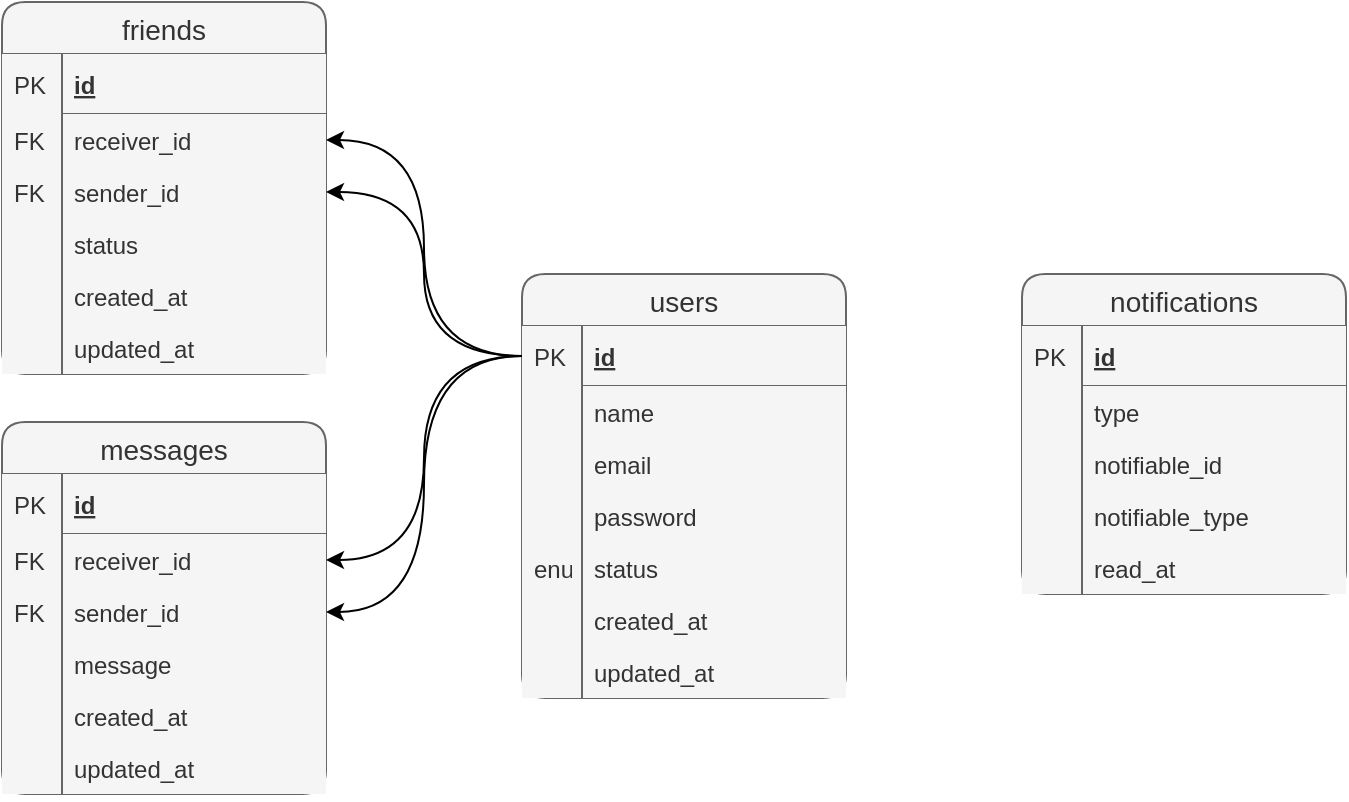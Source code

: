 <mxfile pages="3">
    <diagram id="tAm-Q1vrKD3kaD52ELMw" name="structure">
        <mxGraphModel dx="-844" dy="1458" grid="1" gridSize="10" guides="1" tooltips="1" connect="1" arrows="1" fold="1" page="1" pageScale="1" pageWidth="850" pageHeight="1100" math="0" shadow="0">
            <root>
                <mxCell id="zu2tDFOteG_yooguGcxT-0"/>
                <mxCell id="zu2tDFOteG_yooguGcxT-1" parent="zu2tDFOteG_yooguGcxT-0"/>
                <mxCell id="zu2tDFOteG_yooguGcxT-224" style="edgeStyle=orthogonalEdgeStyle;orthogonalLoop=1;jettySize=auto;html=1;entryX=1;entryY=0.5;entryDx=0;entryDy=0;curved=1;" parent="zu2tDFOteG_yooguGcxT-1" edge="1">
                    <mxGeometry relative="1" as="geometry">
                        <mxPoint x="1100" y="-211" as="targetPoint"/>
                    </mxGeometry>
                </mxCell>
                <mxCell id="zu2tDFOteG_yooguGcxT-143" value="users" style="swimlane;fontStyle=0;childLayout=stackLayout;horizontal=1;startSize=26;fillColor=#f5f5f5;horizontalStack=0;resizeParent=1;resizeParentMax=0;resizeLast=0;collapsible=1;marginBottom=0;swimlaneFillColor=#ffffff;align=center;fontSize=14;strokeColor=#666666;fontColor=#333333;rounded=1;" parent="zu2tDFOteG_yooguGcxT-1" vertex="1">
                    <mxGeometry x="2030" y="-934" width="162" height="212" as="geometry"/>
                </mxCell>
                <mxCell id="zu2tDFOteG_yooguGcxT-144" value="id" style="shape=partialRectangle;top=0;left=0;right=0;bottom=1;align=left;verticalAlign=middle;fillColor=#f5f5f5;spacingLeft=34;spacingRight=4;overflow=hidden;rotatable=0;points=[[0,0.5],[1,0.5]];portConstraint=eastwest;dropTarget=0;fontStyle=5;fontSize=12;fontColor=#333333;strokeColor=#666666;rounded=1;" parent="zu2tDFOteG_yooguGcxT-143" vertex="1">
                    <mxGeometry y="26" width="162" height="30" as="geometry"/>
                </mxCell>
                <mxCell id="zu2tDFOteG_yooguGcxT-145" value="PK" style="shape=partialRectangle;top=0;left=0;bottom=0;fillColor=#f5f5f5;align=left;verticalAlign=middle;spacingLeft=4;spacingRight=4;overflow=hidden;rotatable=0;points=[];portConstraint=eastwest;part=1;fontSize=12;fontColor=#333333;strokeColor=#666666;rounded=1;" parent="zu2tDFOteG_yooguGcxT-144" vertex="1" connectable="0">
                    <mxGeometry width="30" height="30" as="geometry"/>
                </mxCell>
                <mxCell id="zu2tDFOteG_yooguGcxT-146" value="name" style="shape=partialRectangle;top=0;left=0;right=0;bottom=0;align=left;verticalAlign=top;fillColor=#f5f5f5;spacingLeft=34;spacingRight=4;overflow=hidden;rotatable=0;points=[[0,0.5],[1,0.5]];portConstraint=eastwest;dropTarget=0;fontSize=12;fontColor=#333333;strokeColor=#666666;rounded=1;" parent="zu2tDFOteG_yooguGcxT-143" vertex="1">
                    <mxGeometry y="56" width="162" height="26" as="geometry"/>
                </mxCell>
                <mxCell id="zu2tDFOteG_yooguGcxT-147" value="" style="shape=partialRectangle;top=0;left=0;bottom=0;fillColor=#f5f5f5;align=left;verticalAlign=top;spacingLeft=4;spacingRight=4;overflow=hidden;rotatable=0;points=[];portConstraint=eastwest;part=1;fontSize=12;fontColor=#333333;strokeColor=#666666;rounded=1;" parent="zu2tDFOteG_yooguGcxT-146" vertex="1" connectable="0">
                    <mxGeometry width="30" height="26" as="geometry"/>
                </mxCell>
                <mxCell id="zu2tDFOteG_yooguGcxT-390" value="email" style="shape=partialRectangle;top=0;left=0;right=0;bottom=0;align=left;verticalAlign=top;fillColor=#f5f5f5;spacingLeft=34;spacingRight=4;overflow=hidden;rotatable=0;points=[[0,0.5],[1,0.5]];portConstraint=eastwest;dropTarget=0;fontSize=12;fontColor=#333333;strokeColor=#666666;rounded=1;" parent="zu2tDFOteG_yooguGcxT-143" vertex="1">
                    <mxGeometry y="82" width="162" height="26" as="geometry"/>
                </mxCell>
                <mxCell id="zu2tDFOteG_yooguGcxT-391" value="" style="shape=partialRectangle;top=0;left=0;bottom=0;fillColor=#f5f5f5;align=left;verticalAlign=top;spacingLeft=4;spacingRight=4;overflow=hidden;rotatable=0;points=[];portConstraint=eastwest;part=1;fontSize=12;fontColor=#333333;strokeColor=#666666;rounded=1;" parent="zu2tDFOteG_yooguGcxT-390" vertex="1" connectable="0">
                    <mxGeometry width="30" height="26" as="geometry"/>
                </mxCell>
                <mxCell id="zu2tDFOteG_yooguGcxT-149" value="password" style="shape=partialRectangle;top=0;left=0;right=0;bottom=0;align=left;verticalAlign=top;fillColor=#f5f5f5;spacingLeft=34;spacingRight=4;overflow=hidden;rotatable=0;points=[[0,0.5],[1,0.5]];portConstraint=eastwest;dropTarget=0;fontSize=12;fontColor=#333333;strokeColor=#666666;rounded=1;" parent="zu2tDFOteG_yooguGcxT-143" vertex="1">
                    <mxGeometry y="108" width="162" height="26" as="geometry"/>
                </mxCell>
                <mxCell id="zu2tDFOteG_yooguGcxT-150" value="" style="shape=partialRectangle;top=0;left=0;bottom=0;fillColor=#f5f5f5;align=left;verticalAlign=top;spacingLeft=4;spacingRight=4;overflow=hidden;rotatable=0;points=[];portConstraint=eastwest;part=1;fontSize=12;fontColor=#333333;strokeColor=#666666;rounded=1;" parent="zu2tDFOteG_yooguGcxT-149" vertex="1" connectable="0">
                    <mxGeometry width="30" height="26" as="geometry"/>
                </mxCell>
                <mxCell id="zu2tDFOteG_yooguGcxT-157" value="status" style="shape=partialRectangle;top=0;left=0;right=0;bottom=0;align=left;verticalAlign=top;fillColor=#f5f5f5;spacingLeft=34;spacingRight=4;overflow=hidden;rotatable=0;points=[[0,0.5],[1,0.5]];portConstraint=eastwest;dropTarget=0;fontSize=12;fontColor=#333333;strokeColor=#666666;rounded=1;" parent="zu2tDFOteG_yooguGcxT-143" vertex="1">
                    <mxGeometry y="134" width="162" height="26" as="geometry"/>
                </mxCell>
                <mxCell id="zu2tDFOteG_yooguGcxT-158" value="enum" style="shape=partialRectangle;top=0;left=0;bottom=0;fillColor=#f5f5f5;align=left;verticalAlign=top;spacingLeft=4;spacingRight=4;overflow=hidden;rotatable=0;points=[];portConstraint=eastwest;part=1;fontSize=12;fontColor=#333333;strokeColor=#666666;rounded=1;" parent="zu2tDFOteG_yooguGcxT-157" vertex="1" connectable="0">
                    <mxGeometry width="30" height="26" as="geometry"/>
                </mxCell>
                <mxCell id="zu2tDFOteG_yooguGcxT-159" value="created_at" style="shape=partialRectangle;top=0;left=0;right=0;bottom=0;align=left;verticalAlign=top;fillColor=#f5f5f5;spacingLeft=34;spacingRight=4;overflow=hidden;rotatable=0;points=[[0,0.5],[1,0.5]];portConstraint=eastwest;dropTarget=0;fontSize=12;fontColor=#333333;strokeColor=#666666;rounded=1;" parent="zu2tDFOteG_yooguGcxT-143" vertex="1">
                    <mxGeometry y="160" width="162" height="26" as="geometry"/>
                </mxCell>
                <mxCell id="zu2tDFOteG_yooguGcxT-160" value="" style="shape=partialRectangle;top=0;left=0;bottom=0;fillColor=#f5f5f5;align=left;verticalAlign=top;spacingLeft=4;spacingRight=4;overflow=hidden;rotatable=0;points=[];portConstraint=eastwest;part=1;fontSize=12;fontColor=#333333;strokeColor=#666666;rounded=1;" parent="zu2tDFOteG_yooguGcxT-159" vertex="1" connectable="0">
                    <mxGeometry width="30" height="26" as="geometry"/>
                </mxCell>
                <mxCell id="zu2tDFOteG_yooguGcxT-161" value="updated_at" style="shape=partialRectangle;top=0;left=0;right=0;bottom=0;align=left;verticalAlign=top;fillColor=#f5f5f5;spacingLeft=34;spacingRight=4;overflow=hidden;rotatable=0;points=[[0,0.5],[1,0.5]];portConstraint=eastwest;dropTarget=0;fontSize=12;fontColor=#333333;strokeColor=#666666;rounded=1;" parent="zu2tDFOteG_yooguGcxT-143" vertex="1">
                    <mxGeometry y="186" width="162" height="26" as="geometry"/>
                </mxCell>
                <mxCell id="zu2tDFOteG_yooguGcxT-162" value="" style="shape=partialRectangle;top=0;left=0;bottom=0;fillColor=#f5f5f5;align=left;verticalAlign=top;spacingLeft=4;spacingRight=4;overflow=hidden;rotatable=0;points=[];portConstraint=eastwest;part=1;fontSize=12;fontColor=#333333;strokeColor=#666666;rounded=1;" parent="zu2tDFOteG_yooguGcxT-161" vertex="1" connectable="0">
                    <mxGeometry width="30" height="26" as="geometry"/>
                </mxCell>
                <mxCell id="zu2tDFOteG_yooguGcxT-387" style="edgeStyle=orthogonalEdgeStyle;orthogonalLoop=1;jettySize=auto;html=1;exitX=1;exitY=0.5;exitDx=0;exitDy=0;fillColor=#f5f5f5;strokeColor=#666666;curved=1;" parent="zu2tDFOteG_yooguGcxT-1" edge="1">
                    <mxGeometry relative="1" as="geometry">
                        <mxPoint x="1009.0" y="-202" as="targetPoint"/>
                    </mxGeometry>
                </mxCell>
                <mxCell id="zu2tDFOteG_yooguGcxT-388" style="edgeStyle=orthogonalEdgeStyle;orthogonalLoop=1;jettySize=auto;html=1;fillColor=#f5f5f5;strokeColor=#666666;curved=1;" parent="zu2tDFOteG_yooguGcxT-1" edge="1">
                    <mxGeometry relative="1" as="geometry">
                        <mxPoint x="1009.0" y="-228" as="targetPoint"/>
                    </mxGeometry>
                </mxCell>
                <mxCell id="zu2tDFOteG_yooguGcxT-389" style="edgeStyle=orthogonalEdgeStyle;orthogonalLoop=1;jettySize=auto;html=1;fillColor=#f5f5f5;strokeColor=#666666;curved=1;" parent="zu2tDFOteG_yooguGcxT-1" edge="1">
                    <mxGeometry relative="1" as="geometry">
                        <mxPoint x="1009.0" y="-322" as="targetPoint"/>
                    </mxGeometry>
                </mxCell>
                <mxCell id="2okqT7mB05Z5zsRSW3fy-192" style="edgeStyle=orthogonalEdgeStyle;orthogonalLoop=1;jettySize=auto;html=1;shadow=1;curved=1;" parent="zu2tDFOteG_yooguGcxT-1" edge="1">
                    <mxGeometry relative="1" as="geometry">
                        <mxPoint x="340" y="-1059" as="sourcePoint"/>
                    </mxGeometry>
                </mxCell>
                <mxCell id="2okqT7mB05Z5zsRSW3fy-193" style="edgeStyle=orthogonalEdgeStyle;orthogonalLoop=1;jettySize=auto;html=1;entryX=0;entryY=0.5;entryDx=0;entryDy=0;shadow=1;curved=1;" parent="zu2tDFOteG_yooguGcxT-1" edge="1">
                    <mxGeometry relative="1" as="geometry">
                        <mxPoint x="340" y="-1059" as="sourcePoint"/>
                    </mxGeometry>
                </mxCell>
                <mxCell id="2okqT7mB05Z5zsRSW3fy-194" style="edgeStyle=orthogonalEdgeStyle;orthogonalLoop=1;jettySize=auto;html=1;shadow=1;curved=1;" parent="zu2tDFOteG_yooguGcxT-1" edge="1">
                    <mxGeometry relative="1" as="geometry">
                        <mxPoint x="340" y="-925" as="sourcePoint"/>
                    </mxGeometry>
                </mxCell>
                <mxCell id="2okqT7mB05Z5zsRSW3fy-289" style="edgeStyle=orthogonalEdgeStyle;orthogonalLoop=1;jettySize=auto;html=1;shadow=1;curved=1;" parent="zu2tDFOteG_yooguGcxT-1" edge="1">
                    <mxGeometry relative="1" as="geometry">
                        <mxPoint x="1490" y="-175" as="sourcePoint"/>
                    </mxGeometry>
                </mxCell>
                <mxCell id="2okqT7mB05Z5zsRSW3fy-290" style="edgeStyle=orthogonalEdgeStyle;orthogonalLoop=1;jettySize=auto;html=1;shadow=1;curved=1;" parent="zu2tDFOteG_yooguGcxT-1" edge="1">
                    <mxGeometry relative="1" as="geometry">
                        <mxPoint x="1700" y="-147" as="targetPoint"/>
                    </mxGeometry>
                </mxCell>
                <mxCell id="Qn4cnvaLyCnqKfBc_oDm-268" style="edgeStyle=orthogonalEdgeStyle;orthogonalLoop=1;jettySize=auto;html=1;entryX=1;entryY=0.5;entryDx=0;entryDy=0;fillColor=#e51400;strokeColor=#B20000;curved=1;" parent="zu2tDFOteG_yooguGcxT-1" edge="1">
                    <mxGeometry relative="1" as="geometry">
                        <mxPoint x="2088" y="-517" as="sourcePoint"/>
                    </mxGeometry>
                </mxCell>
                <mxCell id="Qn4cnvaLyCnqKfBc_oDm-314" style="edgeStyle=orthogonalEdgeStyle;orthogonalLoop=1;jettySize=auto;html=1;entryX=0;entryY=0.5;entryDx=0;entryDy=0;curved=1;" parent="zu2tDFOteG_yooguGcxT-1" edge="1">
                    <mxGeometry relative="1" as="geometry">
                        <mxPoint x="2088" y="-333" as="targetPoint"/>
                    </mxGeometry>
                </mxCell>
                <mxCell id="0" value="messages" style="swimlane;fontStyle=0;childLayout=stackLayout;horizontal=1;startSize=26;fillColor=#f5f5f5;horizontalStack=0;resizeParent=1;resizeParentMax=0;resizeLast=0;collapsible=1;marginBottom=0;swimlaneFillColor=#ffffff;align=center;fontSize=14;fontColor=#333333;strokeColor=#666666;rounded=1;" parent="zu2tDFOteG_yooguGcxT-1" vertex="1">
                    <mxGeometry x="1770" y="-860" width="162" height="186" as="geometry"/>
                </mxCell>
                <mxCell id="5" value="id" style="shape=partialRectangle;top=0;left=0;right=0;bottom=1;align=left;verticalAlign=middle;fillColor=#f5f5f5;spacingLeft=34;spacingRight=4;overflow=hidden;rotatable=0;points=[[0,0.5],[1,0.5]];portConstraint=eastwest;dropTarget=0;fontStyle=5;fontSize=12;fontColor=#333333;strokeColor=#666666;rounded=1;" parent="0" vertex="1">
                    <mxGeometry y="26" width="162" height="30" as="geometry"/>
                </mxCell>
                <mxCell id="6" value="PK" style="shape=partialRectangle;top=0;left=0;bottom=0;fillColor=#f5f5f5;align=left;verticalAlign=middle;spacingLeft=4;spacingRight=4;overflow=hidden;rotatable=0;points=[];portConstraint=eastwest;part=1;fontSize=12;fontColor=#333333;strokeColor=#666666;rounded=1;" parent="5" vertex="1" connectable="0">
                    <mxGeometry width="30" height="30" as="geometry"/>
                </mxCell>
                <mxCell id="196" value="receiver_id" style="shape=partialRectangle;top=0;left=0;right=0;bottom=0;align=left;verticalAlign=top;fillColor=#f5f5f5;spacingLeft=34;spacingRight=4;overflow=hidden;rotatable=0;points=[[0,0.5],[1,0.5]];portConstraint=eastwest;dropTarget=0;fontSize=12;fontColor=#333333;strokeColor=#666666;rounded=1;" parent="0" vertex="1">
                    <mxGeometry y="56" width="162" height="26" as="geometry"/>
                </mxCell>
                <mxCell id="197" value="FK" style="shape=partialRectangle;top=0;left=0;bottom=0;fillColor=#f5f5f5;align=left;verticalAlign=top;spacingLeft=4;spacingRight=4;overflow=hidden;rotatable=0;points=[];portConstraint=eastwest;part=1;fontSize=12;fontColor=#333333;strokeColor=#666666;rounded=1;" parent="196" vertex="1" connectable="0">
                    <mxGeometry width="30" height="26" as="geometry"/>
                </mxCell>
                <mxCell id="15" value="sender_id" style="shape=partialRectangle;top=0;left=0;right=0;bottom=0;align=left;verticalAlign=top;fillColor=#f5f5f5;spacingLeft=34;spacingRight=4;overflow=hidden;rotatable=0;points=[[0,0.5],[1,0.5]];portConstraint=eastwest;dropTarget=0;fontSize=12;fontColor=#333333;strokeColor=#666666;rounded=1;" parent="0" vertex="1">
                    <mxGeometry y="82" width="162" height="26" as="geometry"/>
                </mxCell>
                <mxCell id="16" value="FK" style="shape=partialRectangle;top=0;left=0;bottom=0;fillColor=#f5f5f5;align=left;verticalAlign=top;spacingLeft=4;spacingRight=4;overflow=hidden;rotatable=0;points=[];portConstraint=eastwest;part=1;fontSize=12;fontColor=#333333;strokeColor=#666666;rounded=1;" parent="15" vertex="1" connectable="0">
                    <mxGeometry width="30" height="26" as="geometry"/>
                </mxCell>
                <mxCell id="9" value="message" style="shape=partialRectangle;top=0;left=0;right=0;bottom=0;align=left;verticalAlign=top;fillColor=#f5f5f5;spacingLeft=34;spacingRight=4;overflow=hidden;rotatable=0;points=[[0,0.5],[1,0.5]];portConstraint=eastwest;dropTarget=0;fontSize=12;fontColor=#333333;strokeColor=#666666;rounded=1;" parent="0" vertex="1">
                    <mxGeometry y="108" width="162" height="26" as="geometry"/>
                </mxCell>
                <mxCell id="10" value="" style="shape=partialRectangle;top=0;left=0;bottom=0;fillColor=#f5f5f5;align=left;verticalAlign=top;spacingLeft=4;spacingRight=4;overflow=hidden;rotatable=0;points=[];portConstraint=eastwest;part=1;fontSize=12;fontColor=#333333;strokeColor=#666666;rounded=1;" parent="9" vertex="1" connectable="0">
                    <mxGeometry width="30" height="26" as="geometry"/>
                </mxCell>
                <mxCell id="11" value="created_at" style="shape=partialRectangle;top=0;left=0;right=0;bottom=0;align=left;verticalAlign=top;fillColor=#f5f5f5;spacingLeft=34;spacingRight=4;overflow=hidden;rotatable=0;points=[[0,0.5],[1,0.5]];portConstraint=eastwest;dropTarget=0;fontSize=12;fontColor=#333333;strokeColor=#666666;rounded=1;" parent="0" vertex="1">
                    <mxGeometry y="134" width="162" height="26" as="geometry"/>
                </mxCell>
                <mxCell id="12" value="" style="shape=partialRectangle;top=0;left=0;bottom=0;fillColor=#f5f5f5;align=left;verticalAlign=top;spacingLeft=4;spacingRight=4;overflow=hidden;rotatable=0;points=[];portConstraint=eastwest;part=1;fontSize=12;fontColor=#333333;strokeColor=#666666;rounded=1;" parent="11" vertex="1" connectable="0">
                    <mxGeometry width="30" height="26" as="geometry"/>
                </mxCell>
                <mxCell id="13" value="updated_at" style="shape=partialRectangle;top=0;left=0;right=0;bottom=0;align=left;verticalAlign=top;fillColor=#f5f5f5;spacingLeft=34;spacingRight=4;overflow=hidden;rotatable=0;points=[[0,0.5],[1,0.5]];portConstraint=eastwest;dropTarget=0;fontSize=12;fontColor=#333333;strokeColor=#666666;rounded=1;" parent="0" vertex="1">
                    <mxGeometry y="160" width="162" height="26" as="geometry"/>
                </mxCell>
                <mxCell id="14" value="" style="shape=partialRectangle;top=0;left=0;bottom=0;fillColor=#f5f5f5;align=left;verticalAlign=top;spacingLeft=4;spacingRight=4;overflow=hidden;rotatable=0;points=[];portConstraint=eastwest;part=1;fontSize=12;fontColor=#333333;strokeColor=#666666;rounded=1;" parent="13" vertex="1" connectable="0">
                    <mxGeometry width="30" height="26" as="geometry"/>
                </mxCell>
                <mxCell id="199" style="edgeStyle=orthogonalEdgeStyle;curved=1;rounded=0;orthogonalLoop=1;jettySize=auto;html=1;entryX=1;entryY=0.5;entryDx=0;entryDy=0;" parent="zu2tDFOteG_yooguGcxT-1" source="zu2tDFOteG_yooguGcxT-144" target="196" edge="1">
                    <mxGeometry relative="1" as="geometry"/>
                </mxCell>
                <mxCell id="200" style="edgeStyle=orthogonalEdgeStyle;curved=1;rounded=0;orthogonalLoop=1;jettySize=auto;html=1;" parent="zu2tDFOteG_yooguGcxT-1" source="zu2tDFOteG_yooguGcxT-144" target="15" edge="1">
                    <mxGeometry relative="1" as="geometry"/>
                </mxCell>
                <mxCell id="217" value="friends" style="swimlane;fontStyle=0;childLayout=stackLayout;horizontal=1;startSize=26;fillColor=#f5f5f5;horizontalStack=0;resizeParent=1;resizeParentMax=0;resizeLast=0;collapsible=1;marginBottom=0;swimlaneFillColor=#ffffff;align=center;fontSize=14;fontColor=#333333;strokeColor=#666666;rounded=1;" parent="zu2tDFOteG_yooguGcxT-1" vertex="1">
                    <mxGeometry x="1770" y="-1070" width="162" height="186" as="geometry"/>
                </mxCell>
                <mxCell id="218" value="id" style="shape=partialRectangle;top=0;left=0;right=0;bottom=1;align=left;verticalAlign=middle;fillColor=#f5f5f5;spacingLeft=34;spacingRight=4;overflow=hidden;rotatable=0;points=[[0,0.5],[1,0.5]];portConstraint=eastwest;dropTarget=0;fontStyle=5;fontSize=12;fontColor=#333333;strokeColor=#666666;rounded=1;" parent="217" vertex="1">
                    <mxGeometry y="26" width="162" height="30" as="geometry"/>
                </mxCell>
                <mxCell id="219" value="PK" style="shape=partialRectangle;top=0;left=0;bottom=0;fillColor=#f5f5f5;align=left;verticalAlign=middle;spacingLeft=4;spacingRight=4;overflow=hidden;rotatable=0;points=[];portConstraint=eastwest;part=1;fontSize=12;fontColor=#333333;strokeColor=#666666;rounded=1;" parent="218" vertex="1" connectable="0">
                    <mxGeometry width="30" height="30" as="geometry"/>
                </mxCell>
                <mxCell id="224" value="receiver_id" style="shape=partialRectangle;top=0;left=0;right=0;bottom=0;align=left;verticalAlign=top;fillColor=#f5f5f5;spacingLeft=34;spacingRight=4;overflow=hidden;rotatable=0;points=[[0,0.5],[1,0.5]];portConstraint=eastwest;dropTarget=0;fontSize=12;fontColor=#333333;strokeColor=#666666;rounded=1;" parent="217" vertex="1">
                    <mxGeometry y="56" width="162" height="26" as="geometry"/>
                </mxCell>
                <mxCell id="225" value="FK" style="shape=partialRectangle;top=0;left=0;bottom=0;fillColor=#f5f5f5;align=left;verticalAlign=top;spacingLeft=4;spacingRight=4;overflow=hidden;rotatable=0;points=[];portConstraint=eastwest;part=1;fontSize=12;fontColor=#333333;strokeColor=#666666;rounded=1;" parent="224" vertex="1" connectable="0">
                    <mxGeometry width="30" height="26" as="geometry"/>
                </mxCell>
                <mxCell id="222" value="sender_id" style="shape=partialRectangle;top=0;left=0;right=0;bottom=0;align=left;verticalAlign=top;fillColor=#f5f5f5;spacingLeft=34;spacingRight=4;overflow=hidden;rotatable=0;points=[[0,0.5],[1,0.5]];portConstraint=eastwest;dropTarget=0;fontSize=12;fontColor=#333333;strokeColor=#666666;rounded=1;" parent="217" vertex="1">
                    <mxGeometry y="82" width="162" height="26" as="geometry"/>
                </mxCell>
                <mxCell id="223" value="FK" style="shape=partialRectangle;top=0;left=0;bottom=0;fillColor=#f5f5f5;align=left;verticalAlign=top;spacingLeft=4;spacingRight=4;overflow=hidden;rotatable=0;points=[];portConstraint=eastwest;part=1;fontSize=12;fontColor=#333333;strokeColor=#666666;rounded=1;" parent="222" vertex="1" connectable="0">
                    <mxGeometry width="30" height="26" as="geometry"/>
                </mxCell>
                <mxCell id="226" value="status" style="shape=partialRectangle;top=0;left=0;right=0;bottom=0;align=left;verticalAlign=top;fillColor=#f5f5f5;spacingLeft=34;spacingRight=4;overflow=hidden;rotatable=0;points=[[0,0.5],[1,0.5]];portConstraint=eastwest;dropTarget=0;fontSize=12;fontColor=#333333;strokeColor=#666666;rounded=1;" parent="217" vertex="1">
                    <mxGeometry y="108" width="162" height="26" as="geometry"/>
                </mxCell>
                <mxCell id="227" value="" style="shape=partialRectangle;top=0;left=0;bottom=0;fillColor=#f5f5f5;align=left;verticalAlign=top;spacingLeft=4;spacingRight=4;overflow=hidden;rotatable=0;points=[];portConstraint=eastwest;part=1;fontSize=12;fontColor=#333333;strokeColor=#666666;rounded=1;" parent="226" vertex="1" connectable="0">
                    <mxGeometry width="30" height="26" as="geometry"/>
                </mxCell>
                <mxCell id="228" value="created_at" style="shape=partialRectangle;top=0;left=0;right=0;bottom=0;align=left;verticalAlign=top;fillColor=#f5f5f5;spacingLeft=34;spacingRight=4;overflow=hidden;rotatable=0;points=[[0,0.5],[1,0.5]];portConstraint=eastwest;dropTarget=0;fontSize=12;fontColor=#333333;strokeColor=#666666;rounded=1;" parent="217" vertex="1">
                    <mxGeometry y="134" width="162" height="26" as="geometry"/>
                </mxCell>
                <mxCell id="229" value="" style="shape=partialRectangle;top=0;left=0;bottom=0;fillColor=#f5f5f5;align=left;verticalAlign=top;spacingLeft=4;spacingRight=4;overflow=hidden;rotatable=0;points=[];portConstraint=eastwest;part=1;fontSize=12;fontColor=#333333;strokeColor=#666666;rounded=1;" parent="228" vertex="1" connectable="0">
                    <mxGeometry width="30" height="26" as="geometry"/>
                </mxCell>
                <mxCell id="230" value="updated_at" style="shape=partialRectangle;top=0;left=0;right=0;bottom=0;align=left;verticalAlign=top;fillColor=#f5f5f5;spacingLeft=34;spacingRight=4;overflow=hidden;rotatable=0;points=[[0,0.5],[1,0.5]];portConstraint=eastwest;dropTarget=0;fontSize=12;fontColor=#333333;strokeColor=#666666;rounded=1;" parent="217" vertex="1">
                    <mxGeometry y="160" width="162" height="26" as="geometry"/>
                </mxCell>
                <mxCell id="231" value="" style="shape=partialRectangle;top=0;left=0;bottom=0;fillColor=#f5f5f5;align=left;verticalAlign=top;spacingLeft=4;spacingRight=4;overflow=hidden;rotatable=0;points=[];portConstraint=eastwest;part=1;fontSize=12;fontColor=#333333;strokeColor=#666666;rounded=1;" parent="230" vertex="1" connectable="0">
                    <mxGeometry width="30" height="26" as="geometry"/>
                </mxCell>
                <mxCell id="232" style="edgeStyle=orthogonalEdgeStyle;curved=1;rounded=0;orthogonalLoop=1;jettySize=auto;html=1;" parent="zu2tDFOteG_yooguGcxT-1" source="zu2tDFOteG_yooguGcxT-144" target="222" edge="1">
                    <mxGeometry relative="1" as="geometry"/>
                </mxCell>
                <mxCell id="233" style="edgeStyle=orthogonalEdgeStyle;curved=1;rounded=0;orthogonalLoop=1;jettySize=auto;html=1;" parent="zu2tDFOteG_yooguGcxT-1" source="zu2tDFOteG_yooguGcxT-144" target="224" edge="1">
                    <mxGeometry relative="1" as="geometry"/>
                </mxCell>
                <mxCell id="zu2tDFOteG_yooguGcxT-163" value="notifications" style="swimlane;fontStyle=0;childLayout=stackLayout;horizontal=1;startSize=26;fillColor=#f5f5f5;horizontalStack=0;resizeParent=1;resizeParentMax=0;resizeLast=0;collapsible=1;marginBottom=0;swimlaneFillColor=#ffffff;align=center;fontSize=14;fontColor=#333333;strokeColor=#666666;rounded=1;" parent="zu2tDFOteG_yooguGcxT-1" vertex="1">
                    <mxGeometry x="2280" y="-934" width="162" height="160" as="geometry"/>
                </mxCell>
                <mxCell id="zu2tDFOteG_yooguGcxT-164" value="id" style="shape=partialRectangle;top=0;left=0;right=0;bottom=1;align=left;verticalAlign=middle;fillColor=#f5f5f5;spacingLeft=34;spacingRight=4;overflow=hidden;rotatable=0;points=[[0,0.5],[1,0.5]];portConstraint=eastwest;dropTarget=0;fontStyle=5;fontSize=12;fontColor=#333333;strokeColor=#666666;rounded=1;" parent="zu2tDFOteG_yooguGcxT-163" vertex="1">
                    <mxGeometry y="26" width="162" height="30" as="geometry"/>
                </mxCell>
                <mxCell id="zu2tDFOteG_yooguGcxT-165" value="PK" style="shape=partialRectangle;top=0;left=0;bottom=0;fillColor=#f5f5f5;align=left;verticalAlign=middle;spacingLeft=4;spacingRight=4;overflow=hidden;rotatable=0;points=[];portConstraint=eastwest;part=1;fontSize=12;fontColor=#333333;strokeColor=#666666;rounded=1;" parent="zu2tDFOteG_yooguGcxT-164" vertex="1" connectable="0">
                    <mxGeometry width="30" height="30" as="geometry"/>
                </mxCell>
                <mxCell id="zu2tDFOteG_yooguGcxT-166" value="type" style="shape=partialRectangle;top=0;left=0;right=0;bottom=0;align=left;verticalAlign=top;fillColor=#f5f5f5;spacingLeft=34;spacingRight=4;overflow=hidden;rotatable=0;points=[[0,0.5],[1,0.5]];portConstraint=eastwest;dropTarget=0;fontSize=12;fontColor=#333333;strokeColor=#666666;rounded=1;" parent="zu2tDFOteG_yooguGcxT-163" vertex="1">
                    <mxGeometry y="56" width="162" height="26" as="geometry"/>
                </mxCell>
                <mxCell id="zu2tDFOteG_yooguGcxT-167" value="" style="shape=partialRectangle;top=0;left=0;bottom=0;fillColor=#f5f5f5;align=left;verticalAlign=top;spacingLeft=4;spacingRight=4;overflow=hidden;rotatable=0;points=[];portConstraint=eastwest;part=1;fontSize=12;fontColor=#333333;strokeColor=#666666;rounded=1;" parent="zu2tDFOteG_yooguGcxT-166" vertex="1" connectable="0">
                    <mxGeometry width="30" height="26" as="geometry"/>
                </mxCell>
                <mxCell id="zu2tDFOteG_yooguGcxT-168" value="notifiable_id" style="shape=partialRectangle;top=0;left=0;right=0;bottom=0;align=left;verticalAlign=top;fillColor=#f5f5f5;spacingLeft=34;spacingRight=4;overflow=hidden;rotatable=0;points=[[0,0.5],[1,0.5]];portConstraint=eastwest;dropTarget=0;fontSize=12;fontColor=#333333;strokeColor=#666666;rounded=1;" parent="zu2tDFOteG_yooguGcxT-163" vertex="1">
                    <mxGeometry y="82" width="162" height="26" as="geometry"/>
                </mxCell>
                <mxCell id="zu2tDFOteG_yooguGcxT-169" value="" style="shape=partialRectangle;top=0;left=0;bottom=0;fillColor=#f5f5f5;align=left;verticalAlign=top;spacingLeft=4;spacingRight=4;overflow=hidden;rotatable=0;points=[];portConstraint=eastwest;part=1;fontSize=12;fontColor=#333333;strokeColor=#666666;rounded=1;" parent="zu2tDFOteG_yooguGcxT-168" vertex="1" connectable="0">
                    <mxGeometry width="30" height="26" as="geometry"/>
                </mxCell>
                <mxCell id="zu2tDFOteG_yooguGcxT-170" value="notifiable_type" style="shape=partialRectangle;top=0;left=0;right=0;bottom=0;align=left;verticalAlign=top;fillColor=#f5f5f5;spacingLeft=34;spacingRight=4;overflow=hidden;rotatable=0;points=[[0,0.5],[1,0.5]];portConstraint=eastwest;dropTarget=0;fontSize=12;fontColor=#333333;strokeColor=#666666;rounded=1;" parent="zu2tDFOteG_yooguGcxT-163" vertex="1">
                    <mxGeometry y="108" width="162" height="26" as="geometry"/>
                </mxCell>
                <mxCell id="zu2tDFOteG_yooguGcxT-171" value="" style="shape=partialRectangle;top=0;left=0;bottom=0;fillColor=#f5f5f5;align=left;verticalAlign=top;spacingLeft=4;spacingRight=4;overflow=hidden;rotatable=0;points=[];portConstraint=eastwest;part=1;fontSize=12;fontColor=#333333;strokeColor=#666666;rounded=1;" parent="zu2tDFOteG_yooguGcxT-170" vertex="1" connectable="0">
                    <mxGeometry width="30" height="26" as="geometry"/>
                </mxCell>
                <mxCell id="zu2tDFOteG_yooguGcxT-172" value="read_at" style="shape=partialRectangle;top=0;left=0;right=0;bottom=0;align=left;verticalAlign=top;fillColor=#f5f5f5;spacingLeft=34;spacingRight=4;overflow=hidden;rotatable=0;points=[[0,0.5],[1,0.5]];portConstraint=eastwest;dropTarget=0;fontSize=12;fontColor=#333333;strokeColor=#666666;rounded=1;" parent="zu2tDFOteG_yooguGcxT-163" vertex="1">
                    <mxGeometry y="134" width="162" height="26" as="geometry"/>
                </mxCell>
                <mxCell id="zu2tDFOteG_yooguGcxT-173" value="" style="shape=partialRectangle;top=0;left=0;bottom=0;fillColor=#f5f5f5;align=left;verticalAlign=top;spacingLeft=4;spacingRight=4;overflow=hidden;rotatable=0;points=[];portConstraint=eastwest;part=1;fontSize=12;fontColor=#333333;strokeColor=#666666;rounded=1;" parent="zu2tDFOteG_yooguGcxT-172" vertex="1" connectable="0">
                    <mxGeometry width="30" height="26" as="geometry"/>
                </mxCell>
            </root>
        </mxGraphModel>
    </diagram>
    <diagram id="kRBYG_WAzk0g6Lema7wD" name="Request Life Cycle">
        &#xa;        &#xa;        &#xa;        &#xa;&#xa;&#xa;&#xa;
        <mxGraphModel dx="939" dy="668" grid="1" gridSize="10" guides="1" tooltips="1" connect="1" arrows="1" fold="1" page="1" pageScale="1" pageWidth="850" pageHeight="1100" math="0" shadow="0">
            &#xa;            &#xa;            &#xa;            &#xa;&#xa;&#xa;&#xa;
            <root>
                &#xa;                &#xa;                &#xa;                &#xa;&#xa;&#xa;&#xa;
                <mxCell id="UjtZck177hesSAFJCTC5-0"/>
                &#xa;                &#xa;                &#xa;                &#xa;&#xa;&#xa;&#xa;
                <mxCell id="UjtZck177hesSAFJCTC5-1" parent="UjtZck177hesSAFJCTC5-0"/>
                &#xa;                &#xa;                &#xa;                &#xa;&#xa;&#xa;&#xa;
                <mxCell id="UjtZck177hesSAFJCTC5-2" value="Model" style="rounded=1;whiteSpace=wrap;html=1;" parent="UjtZck177hesSAFJCTC5-1" vertex="1">
                    &#xa;                    &#xa;                    &#xa;                    &#xa;&#xa;&#xa;&#xa;
                    <mxGeometry x="340" y="790" width="120" height="60" as="geometry"/>
                    &#xa;                    &#xa;                    &#xa;                    &#xa;&#xa;&#xa;&#xa;
                </mxCell>
                &#xa;                &#xa;                &#xa;                &#xa;&#xa;&#xa;&#xa;
                <mxCell id="UjtZck177hesSAFJCTC5-9" style="edgeStyle=orthogonalEdgeStyle;rounded=0;orthogonalLoop=1;jettySize=auto;html=1;entryX=0.5;entryY=0;entryDx=0;entryDy=0;" parent="UjtZck177hesSAFJCTC5-1" source="UjtZck177hesSAFJCTC5-3" target="UjtZck177hesSAFJCTC5-7" edge="1">
                    &#xa;                    &#xa;                    &#xa;                    &#xa;&#xa;&#xa;&#xa;
                    <mxGeometry relative="1" as="geometry"/>
                    &#xa;                    &#xa;                    &#xa;                    &#xa;&#xa;&#xa;&#xa;
                </mxCell>
                &#xa;                &#xa;                &#xa;                &#xa;&#xa;&#xa;&#xa;
                <mxCell id="UjtZck177hesSAFJCTC5-3" value="Controller" style="rounded=1;whiteSpace=wrap;html=1;" parent="UjtZck177hesSAFJCTC5-1" vertex="1">
                    &#xa;                    &#xa;                    &#xa;                    &#xa;&#xa;&#xa;&#xa;
                    <mxGeometry x="340" y="430" width="120" height="60" as="geometry"/>
                    &#xa;                    &#xa;                    &#xa;                    &#xa;&#xa;&#xa;&#xa;
                </mxCell>
                &#xa;                &#xa;                &#xa;                &#xa;&#xa;&#xa;&#xa;
                <mxCell id="UjtZck177hesSAFJCTC5-8" style="edgeStyle=orthogonalEdgeStyle;rounded=0;orthogonalLoop=1;jettySize=auto;html=1;" parent="UjtZck177hesSAFJCTC5-1" source="UjtZck177hesSAFJCTC5-5" target="UjtZck177hesSAFJCTC5-3" edge="1">
                    &#xa;                    &#xa;                    &#xa;                    &#xa;&#xa;&#xa;&#xa;
                    <mxGeometry relative="1" as="geometry"/>
                    &#xa;                    &#xa;                    &#xa;                    &#xa;&#xa;&#xa;&#xa;
                </mxCell>
                &#xa;                &#xa;                &#xa;                &#xa;&#xa;&#xa;&#xa;
                <mxCell id="UjtZck177hesSAFJCTC5-5" value="View" style="shape=ext;double=1;whiteSpace=wrap;html=1;aspect=fixed;" parent="UjtZck177hesSAFJCTC5-1" vertex="1">
                    &#xa;                    &#xa;                    &#xa;                    &#xa;&#xa;&#xa;&#xa;
                    <mxGeometry x="340" y="270" width="120" height="120" as="geometry"/>
                    &#xa;                    &#xa;                    &#xa;                    &#xa;&#xa;&#xa;&#xa;
                </mxCell>
                &#xa;                &#xa;                &#xa;                &#xa;&#xa;&#xa;&#xa;
                <mxCell id="UjtZck177hesSAFJCTC5-11" style="edgeStyle=orthogonalEdgeStyle;rounded=0;orthogonalLoop=1;jettySize=auto;html=1;entryX=0.5;entryY=0;entryDx=0;entryDy=0;" parent="UjtZck177hesSAFJCTC5-1" source="UjtZck177hesSAFJCTC5-6" target="UjtZck177hesSAFJCTC5-2" edge="1">
                    &#xa;                    &#xa;                    &#xa;                    &#xa;&#xa;&#xa;&#xa;
                    <mxGeometry relative="1" as="geometry"/>
                    &#xa;                    &#xa;                    &#xa;                    &#xa;&#xa;&#xa;&#xa;
                </mxCell>
                &#xa;                &#xa;                &#xa;                &#xa;&#xa;&#xa;&#xa;
                <mxCell id="UjtZck177hesSAFJCTC5-6" value="Eloquent" style="ellipse;whiteSpace=wrap;html=1;" parent="UjtZck177hesSAFJCTC5-1" vertex="1">
                    &#xa;                    &#xa;                    &#xa;                    &#xa;&#xa;&#xa;&#xa;
                    <mxGeometry x="360" y="660" width="80" height="60" as="geometry"/>
                    &#xa;                    &#xa;                    &#xa;                    &#xa;&#xa;&#xa;&#xa;
                </mxCell>
                &#xa;                &#xa;                &#xa;                &#xa;&#xa;&#xa;&#xa;
                <mxCell id="UjtZck177hesSAFJCTC5-10" style="edgeStyle=orthogonalEdgeStyle;rounded=0;orthogonalLoop=1;jettySize=auto;html=1;entryX=0.5;entryY=0;entryDx=0;entryDy=0;" parent="UjtZck177hesSAFJCTC5-1" source="UjtZck177hesSAFJCTC5-7" target="UjtZck177hesSAFJCTC5-6" edge="1">
                    &#xa;                    &#xa;                    &#xa;                    &#xa;&#xa;&#xa;&#xa;
                    <mxGeometry relative="1" as="geometry"/>
                    &#xa;                    &#xa;                    &#xa;                    &#xa;&#xa;&#xa;&#xa;
                </mxCell>
                &#xa;                &#xa;                &#xa;                &#xa;&#xa;&#xa;&#xa;
                <mxCell id="UjtZck177hesSAFJCTC5-7" value="Repo" style="ellipse;whiteSpace=wrap;html=1;" parent="UjtZck177hesSAFJCTC5-1" vertex="1">
                    &#xa;                    &#xa;                    &#xa;                    &#xa;&#xa;&#xa;&#xa;
                    <mxGeometry x="360" y="550" width="80" height="60" as="geometry"/>
                    &#xa;                    &#xa;                    &#xa;                    &#xa;&#xa;&#xa;&#xa;
                </mxCell>
                &#xa;                &#xa;                &#xa;                &#xa;&#xa;&#xa;&#xa;
                <mxCell id="UjtZck177hesSAFJCTC5-18" style="edgeStyle=orthogonalEdgeStyle;rounded=0;orthogonalLoop=1;jettySize=auto;html=1;" parent="UjtZck177hesSAFJCTC5-1" source="UjtZck177hesSAFJCTC5-15" target="UjtZck177hesSAFJCTC5-17" edge="1">
                    &#xa;                    &#xa;                    &#xa;                    &#xa;&#xa;&#xa;&#xa;
                    <mxGeometry relative="1" as="geometry"/>
                    &#xa;                    &#xa;                    &#xa;                    &#xa;&#xa;&#xa;&#xa;
                </mxCell>
                &#xa;                &#xa;                &#xa;                &#xa;&#xa;&#xa;&#xa;
                <mxCell id="UjtZck177hesSAFJCTC5-15" value="www.example.com" style="text;html=1;strokeColor=none;fillColor=none;align=center;verticalAlign=middle;whiteSpace=wrap;rounded=0;" parent="UjtZck177hesSAFJCTC5-1" vertex="1">
                    &#xa;                    &#xa;                    &#xa;                    &#xa;&#xa;&#xa;&#xa;
                    <mxGeometry x="335" y="10" width="130" height="20" as="geometry"/>
                    &#xa;                    &#xa;                    &#xa;                    &#xa;&#xa;&#xa;&#xa;
                </mxCell>
                &#xa;                &#xa;                &#xa;                &#xa;&#xa;&#xa;&#xa;
                <mxCell id="UjtZck177hesSAFJCTC5-20" style="edgeStyle=orthogonalEdgeStyle;rounded=0;orthogonalLoop=1;jettySize=auto;html=1;entryX=0.5;entryY=0;entryDx=0;entryDy=0;" parent="UjtZck177hesSAFJCTC5-1" source="UjtZck177hesSAFJCTC5-16" target="UjtZck177hesSAFJCTC5-5" edge="1">
                    &#xa;                    &#xa;                    &#xa;                    &#xa;&#xa;&#xa;&#xa;
                    <mxGeometry relative="1" as="geometry"/>
                    &#xa;                    &#xa;                    &#xa;                    &#xa;&#xa;&#xa;&#xa;
                </mxCell>
                &#xa;                &#xa;                &#xa;                &#xa;&#xa;&#xa;&#xa;
                <mxCell id="UjtZck177hesSAFJCTC5-16" value="index.php" style="rhombus;whiteSpace=wrap;html=1;" parent="UjtZck177hesSAFJCTC5-1" vertex="1">
                    &#xa;                    &#xa;                    &#xa;                    &#xa;&#xa;&#xa;&#xa;
                    <mxGeometry x="360" y="160" width="80" height="80" as="geometry"/>
                    &#xa;                    &#xa;                    &#xa;                    &#xa;&#xa;&#xa;&#xa;
                </mxCell>
                &#xa;                &#xa;                &#xa;                &#xa;&#xa;&#xa;&#xa;
                <mxCell id="UjtZck177hesSAFJCTC5-19" style="edgeStyle=orthogonalEdgeStyle;rounded=0;orthogonalLoop=1;jettySize=auto;html=1;entryX=0.5;entryY=0;entryDx=0;entryDy=0;" parent="UjtZck177hesSAFJCTC5-1" source="UjtZck177hesSAFJCTC5-17" target="UjtZck177hesSAFJCTC5-16" edge="1">
                    &#xa;                    &#xa;                    &#xa;                    &#xa;&#xa;&#xa;&#xa;
                    <mxGeometry relative="1" as="geometry"/>
                    &#xa;                    &#xa;                    &#xa;                    &#xa;&#xa;&#xa;&#xa;
                </mxCell>
                &#xa;                &#xa;                &#xa;                &#xa;&#xa;&#xa;&#xa;
                <mxCell id="UjtZck177hesSAFJCTC5-17" value=".htaccess" style="shape=trapezoid;perimeter=trapezoidPerimeter;whiteSpace=wrap;html=1;fixedSize=1;" parent="UjtZck177hesSAFJCTC5-1" vertex="1">
                    &#xa;                    &#xa;                    &#xa;                    &#xa;&#xa;&#xa;&#xa;
                    <mxGeometry x="340" y="60" width="120" height="60" as="geometry"/>
                    &#xa;                    &#xa;                    &#xa;                    &#xa;&#xa;&#xa;&#xa;
                </mxCell>
                &#xa;                &#xa;                &#xa;                &#xa;&#xa;&#xa;&#xa;
            </root>
            &#xa;            &#xa;            &#xa;            &#xa;&#xa;&#xa;&#xa;
        </mxGraphModel>
        &#xa;        &#xa;        &#xa;        &#xa;&#xa;&#xa;&#xa;
    </diagram>
</mxfile>
